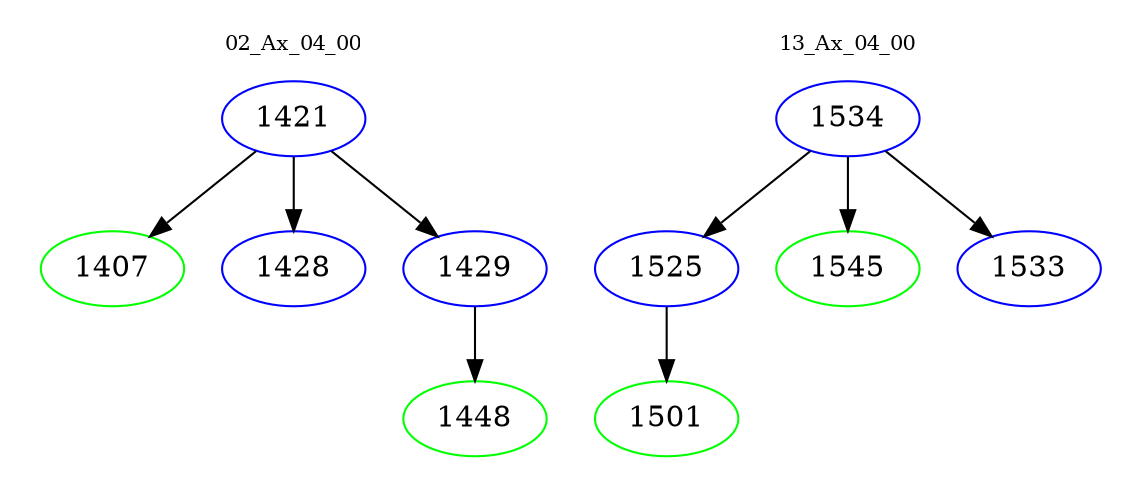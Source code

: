 digraph{
subgraph cluster_0 {
color = white
label = "02_Ax_04_00";
fontsize=10;
T0_1421 [label="1421", color="blue"]
T0_1421 -> T0_1407 [color="black"]
T0_1407 [label="1407", color="green"]
T0_1421 -> T0_1428 [color="black"]
T0_1428 [label="1428", color="blue"]
T0_1421 -> T0_1429 [color="black"]
T0_1429 [label="1429", color="blue"]
T0_1429 -> T0_1448 [color="black"]
T0_1448 [label="1448", color="green"]
}
subgraph cluster_1 {
color = white
label = "13_Ax_04_00";
fontsize=10;
T1_1534 [label="1534", color="blue"]
T1_1534 -> T1_1525 [color="black"]
T1_1525 [label="1525", color="blue"]
T1_1525 -> T1_1501 [color="black"]
T1_1501 [label="1501", color="green"]
T1_1534 -> T1_1545 [color="black"]
T1_1545 [label="1545", color="green"]
T1_1534 -> T1_1533 [color="black"]
T1_1533 [label="1533", color="blue"]
}
}
